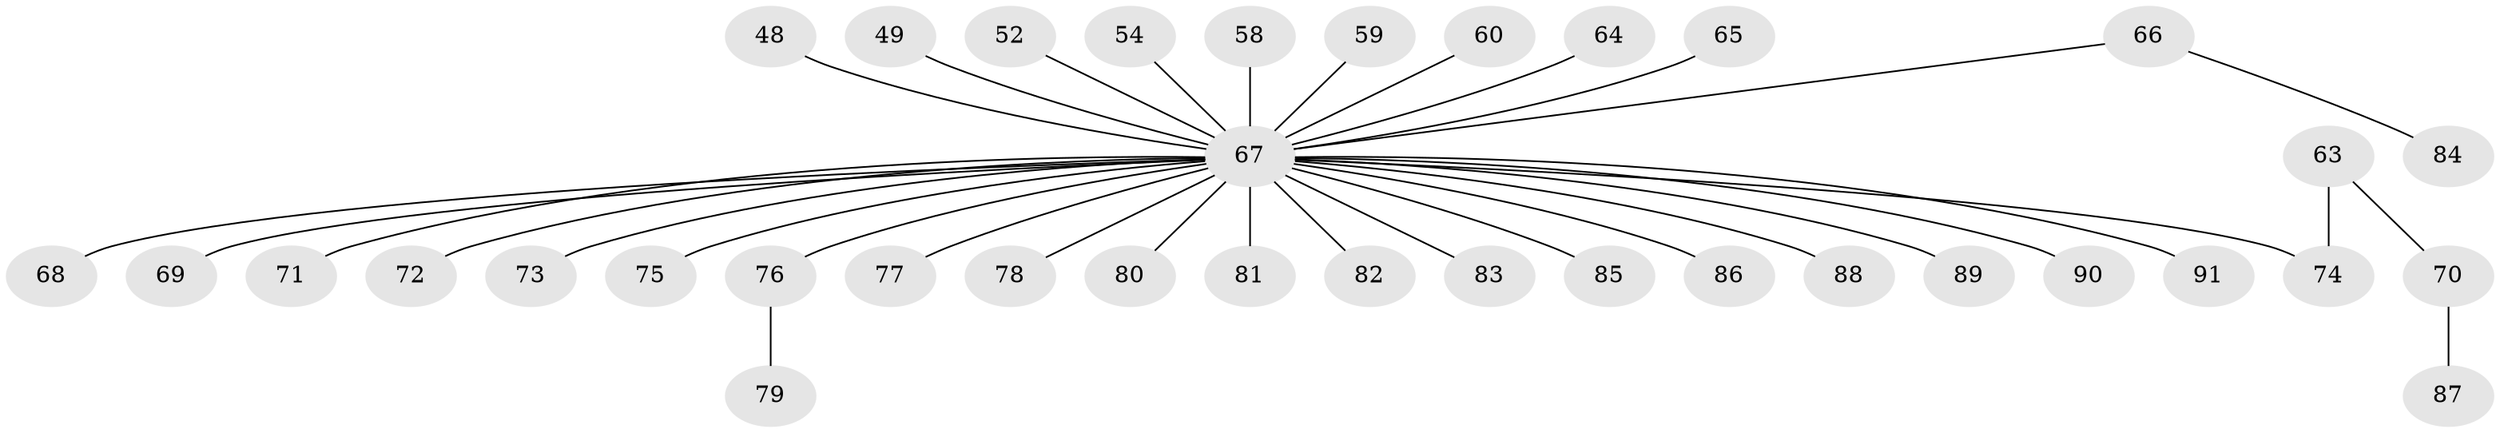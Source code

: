 // original degree distribution, {2: 0.26373626373626374, 4: 0.04395604395604396, 6: 0.03296703296703297, 5: 0.04395604395604396, 9: 0.01098901098901099, 3: 0.07692307692307693, 1: 0.5274725274725275}
// Generated by graph-tools (version 1.1) at 2025/56/03/04/25 21:56:14]
// undirected, 36 vertices, 35 edges
graph export_dot {
graph [start="1"]
  node [color=gray90,style=filled];
  48;
  49;
  52;
  54;
  58 [super="+55"];
  59;
  60;
  63;
  64 [super="+11+35"];
  65 [super="+44"];
  66;
  67 [super="+7+22+5+24+29+51+20+23+25+61+57+26+56+28+31+32+30+33+34+38+39+40+43+46+47"];
  68;
  69;
  70;
  71;
  72;
  73;
  74 [super="+36+45"];
  75;
  76;
  77;
  78;
  79;
  80 [super="+15+21+37"];
  81;
  82;
  83;
  84;
  85 [super="+62"];
  86;
  87;
  88 [super="+50"];
  89;
  90;
  91;
  48 -- 67;
  49 -- 67;
  52 -- 67;
  54 -- 67;
  58 -- 67;
  59 -- 67;
  60 -- 67;
  63 -- 70;
  63 -- 74;
  64 -- 67;
  65 -- 67;
  66 -- 84;
  66 -- 67;
  67 -- 69;
  67 -- 82;
  67 -- 80;
  67 -- 71;
  67 -- 76;
  67 -- 86;
  67 -- 91;
  67 -- 81;
  67 -- 73;
  67 -- 89;
  67 -- 68;
  67 -- 72;
  67 -- 77;
  67 -- 83;
  67 -- 78;
  67 -- 90;
  67 -- 75;
  67 -- 74;
  67 -- 88;
  67 -- 85;
  70 -- 87;
  76 -- 79;
}
